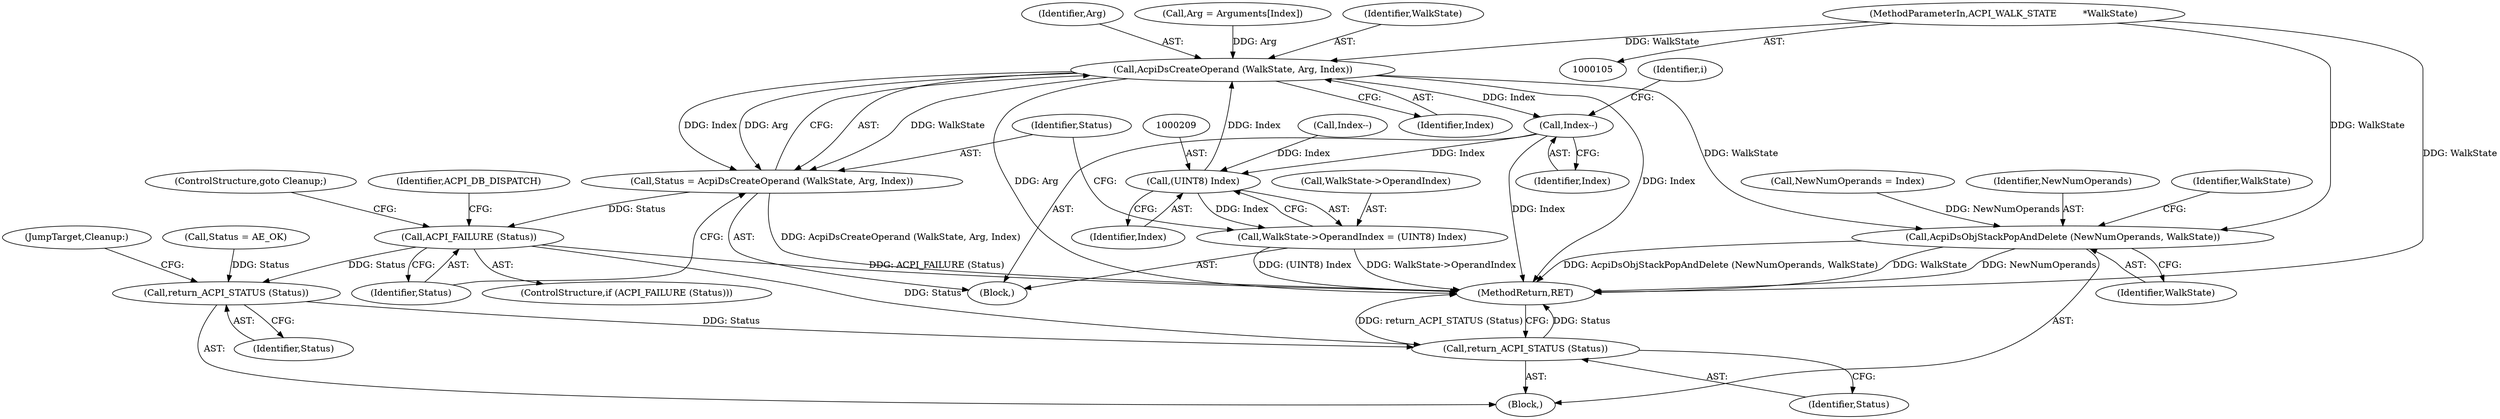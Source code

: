 digraph "0_acpica_987a3b5cf7175916e2a4b6ea5b8e70f830dfe732@pointer" {
"1000106" [label="(MethodParameterIn,ACPI_WALK_STATE         *WalkState)"];
"1000213" [label="(Call,AcpiDsCreateOperand (WalkState, Arg, Index))"];
"1000211" [label="(Call,Status = AcpiDsCreateOperand (WalkState, Arg, Index))"];
"1000218" [label="(Call,ACPI_FAILURE (Status))"];
"1000234" [label="(Call,return_ACPI_STATUS (Status))"];
"1000258" [label="(Call,return_ACPI_STATUS (Status))"];
"1000232" [label="(Call,Index--)"];
"1000208" [label="(Call,(UINT8) Index)"];
"1000204" [label="(Call,WalkState->OperandIndex = (UINT8) Index)"];
"1000242" [label="(Call,AcpiDsObjStackPopAndDelete (NewNumOperands, WalkState))"];
"1000208" [label="(Call,(UINT8) Index)"];
"1000204" [label="(Call,WalkState->OperandIndex = (UINT8) Index)"];
"1000110" [label="(Call,Status = AE_OK)"];
"1000236" [label="(JumpTarget,Cleanup:)"];
"1000211" [label="(Call,Status = AcpiDsCreateOperand (WalkState, Arg, Index))"];
"1000187" [label="(Call,Index--)"];
"1000216" [label="(Identifier,Index)"];
"1000233" [label="(Identifier,Index)"];
"1000232" [label="(Call,Index--)"];
"1000106" [label="(MethodParameterIn,ACPI_WALK_STATE         *WalkState)"];
"1000218" [label="(Call,ACPI_FAILURE (Status))"];
"1000234" [label="(Call,return_ACPI_STATUS (Status))"];
"1000221" [label="(ControlStructure,goto Cleanup;)"];
"1000242" [label="(Call,AcpiDsObjStackPopAndDelete (NewNumOperands, WalkState))"];
"1000219" [label="(Identifier,Status)"];
"1000235" [label="(Identifier,Status)"];
"1000198" [label="(Block,)"];
"1000215" [label="(Identifier,Arg)"];
"1000259" [label="(Identifier,Status)"];
"1000260" [label="(MethodReturn,RET)"];
"1000199" [label="(Call,Arg = Arguments[Index])"];
"1000205" [label="(Call,WalkState->OperandIndex)"];
"1000214" [label="(Identifier,WalkState)"];
"1000212" [label="(Identifier,Status)"];
"1000197" [label="(Identifier,i)"];
"1000210" [label="(Identifier,Index)"];
"1000184" [label="(Call,NewNumOperands = Index)"];
"1000244" [label="(Identifier,WalkState)"];
"1000217" [label="(ControlStructure,if (ACPI_FAILURE (Status)))"];
"1000213" [label="(Call,AcpiDsCreateOperand (WalkState, Arg, Index))"];
"1000224" [label="(Identifier,ACPI_DB_DISPATCH)"];
"1000108" [label="(Block,)"];
"1000243" [label="(Identifier,NewNumOperands)"];
"1000247" [label="(Identifier,WalkState)"];
"1000258" [label="(Call,return_ACPI_STATUS (Status))"];
"1000106" -> "1000105"  [label="AST: "];
"1000106" -> "1000260"  [label="DDG: WalkState"];
"1000106" -> "1000213"  [label="DDG: WalkState"];
"1000106" -> "1000242"  [label="DDG: WalkState"];
"1000213" -> "1000211"  [label="AST: "];
"1000213" -> "1000216"  [label="CFG: "];
"1000214" -> "1000213"  [label="AST: "];
"1000215" -> "1000213"  [label="AST: "];
"1000216" -> "1000213"  [label="AST: "];
"1000211" -> "1000213"  [label="CFG: "];
"1000213" -> "1000260"  [label="DDG: Index"];
"1000213" -> "1000260"  [label="DDG: Arg"];
"1000213" -> "1000211"  [label="DDG: WalkState"];
"1000213" -> "1000211"  [label="DDG: Arg"];
"1000213" -> "1000211"  [label="DDG: Index"];
"1000199" -> "1000213"  [label="DDG: Arg"];
"1000208" -> "1000213"  [label="DDG: Index"];
"1000213" -> "1000232"  [label="DDG: Index"];
"1000213" -> "1000242"  [label="DDG: WalkState"];
"1000211" -> "1000198"  [label="AST: "];
"1000212" -> "1000211"  [label="AST: "];
"1000219" -> "1000211"  [label="CFG: "];
"1000211" -> "1000260"  [label="DDG: AcpiDsCreateOperand (WalkState, Arg, Index)"];
"1000211" -> "1000218"  [label="DDG: Status"];
"1000218" -> "1000217"  [label="AST: "];
"1000218" -> "1000219"  [label="CFG: "];
"1000219" -> "1000218"  [label="AST: "];
"1000221" -> "1000218"  [label="CFG: "];
"1000224" -> "1000218"  [label="CFG: "];
"1000218" -> "1000260"  [label="DDG: ACPI_FAILURE (Status)"];
"1000218" -> "1000234"  [label="DDG: Status"];
"1000218" -> "1000258"  [label="DDG: Status"];
"1000234" -> "1000108"  [label="AST: "];
"1000234" -> "1000235"  [label="CFG: "];
"1000235" -> "1000234"  [label="AST: "];
"1000236" -> "1000234"  [label="CFG: "];
"1000110" -> "1000234"  [label="DDG: Status"];
"1000234" -> "1000258"  [label="DDG: Status"];
"1000258" -> "1000108"  [label="AST: "];
"1000258" -> "1000259"  [label="CFG: "];
"1000259" -> "1000258"  [label="AST: "];
"1000260" -> "1000258"  [label="CFG: "];
"1000258" -> "1000260"  [label="DDG: Status"];
"1000258" -> "1000260"  [label="DDG: return_ACPI_STATUS (Status)"];
"1000232" -> "1000198"  [label="AST: "];
"1000232" -> "1000233"  [label="CFG: "];
"1000233" -> "1000232"  [label="AST: "];
"1000197" -> "1000232"  [label="CFG: "];
"1000232" -> "1000260"  [label="DDG: Index"];
"1000232" -> "1000208"  [label="DDG: Index"];
"1000208" -> "1000204"  [label="AST: "];
"1000208" -> "1000210"  [label="CFG: "];
"1000209" -> "1000208"  [label="AST: "];
"1000210" -> "1000208"  [label="AST: "];
"1000204" -> "1000208"  [label="CFG: "];
"1000208" -> "1000204"  [label="DDG: Index"];
"1000187" -> "1000208"  [label="DDG: Index"];
"1000204" -> "1000198"  [label="AST: "];
"1000205" -> "1000204"  [label="AST: "];
"1000212" -> "1000204"  [label="CFG: "];
"1000204" -> "1000260"  [label="DDG: (UINT8) Index"];
"1000204" -> "1000260"  [label="DDG: WalkState->OperandIndex"];
"1000242" -> "1000108"  [label="AST: "];
"1000242" -> "1000244"  [label="CFG: "];
"1000243" -> "1000242"  [label="AST: "];
"1000244" -> "1000242"  [label="AST: "];
"1000247" -> "1000242"  [label="CFG: "];
"1000242" -> "1000260"  [label="DDG: AcpiDsObjStackPopAndDelete (NewNumOperands, WalkState)"];
"1000242" -> "1000260"  [label="DDG: WalkState"];
"1000242" -> "1000260"  [label="DDG: NewNumOperands"];
"1000184" -> "1000242"  [label="DDG: NewNumOperands"];
}

